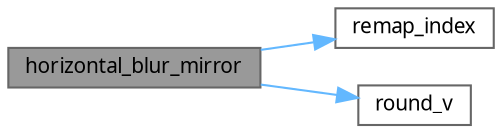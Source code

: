 digraph "horizontal_blur_mirror"
{
 // INTERACTIVE_SVG=YES
 // LATEX_PDF_SIZE
  bgcolor="transparent";
  edge [fontname=Verdana,fontsize=10,labelfontname=Verdana,labelfontsize=10];
  node [fontname=Verdana,fontsize=10,shape=box,height=0.2,width=0.4];
  rankdir="LR";
  Node1 [id="Node000001",label="horizontal_blur_mirror",height=0.2,width=0.4,color="gray40", fillcolor="grey60", style="filled", fontcolor="black",tooltip="This function performs a single separable horizontal box blur pass with mirror border policy...."];
  Node1 -> Node2 [id="edge1_Node000001_Node000002",color="steelblue1",style="solid",tooltip=" "];
  Node2 [id="Node000002",label="remap_index",height=0.2,width=0.4,color="grey40", fillcolor="white", style="filled",URL="$a38960.html#a29f766ddb647638fa64751b889de4a30",tooltip="Helper to compute array indices for different border policies."];
  Node1 -> Node3 [id="edge2_Node000001_Node000003",color="steelblue1",style="solid",tooltip=" "];
  Node3 [id="Node000003",label="round_v",height=0.2,width=0.4,color="grey40", fillcolor="white", style="filled",URL="$a38960.html#a5397ae7efe08dfe8b80fd7c1dbc60bf8",tooltip="helper to compute rounding value for the specified type. This is used to alleviate integer types roun..."];
}
